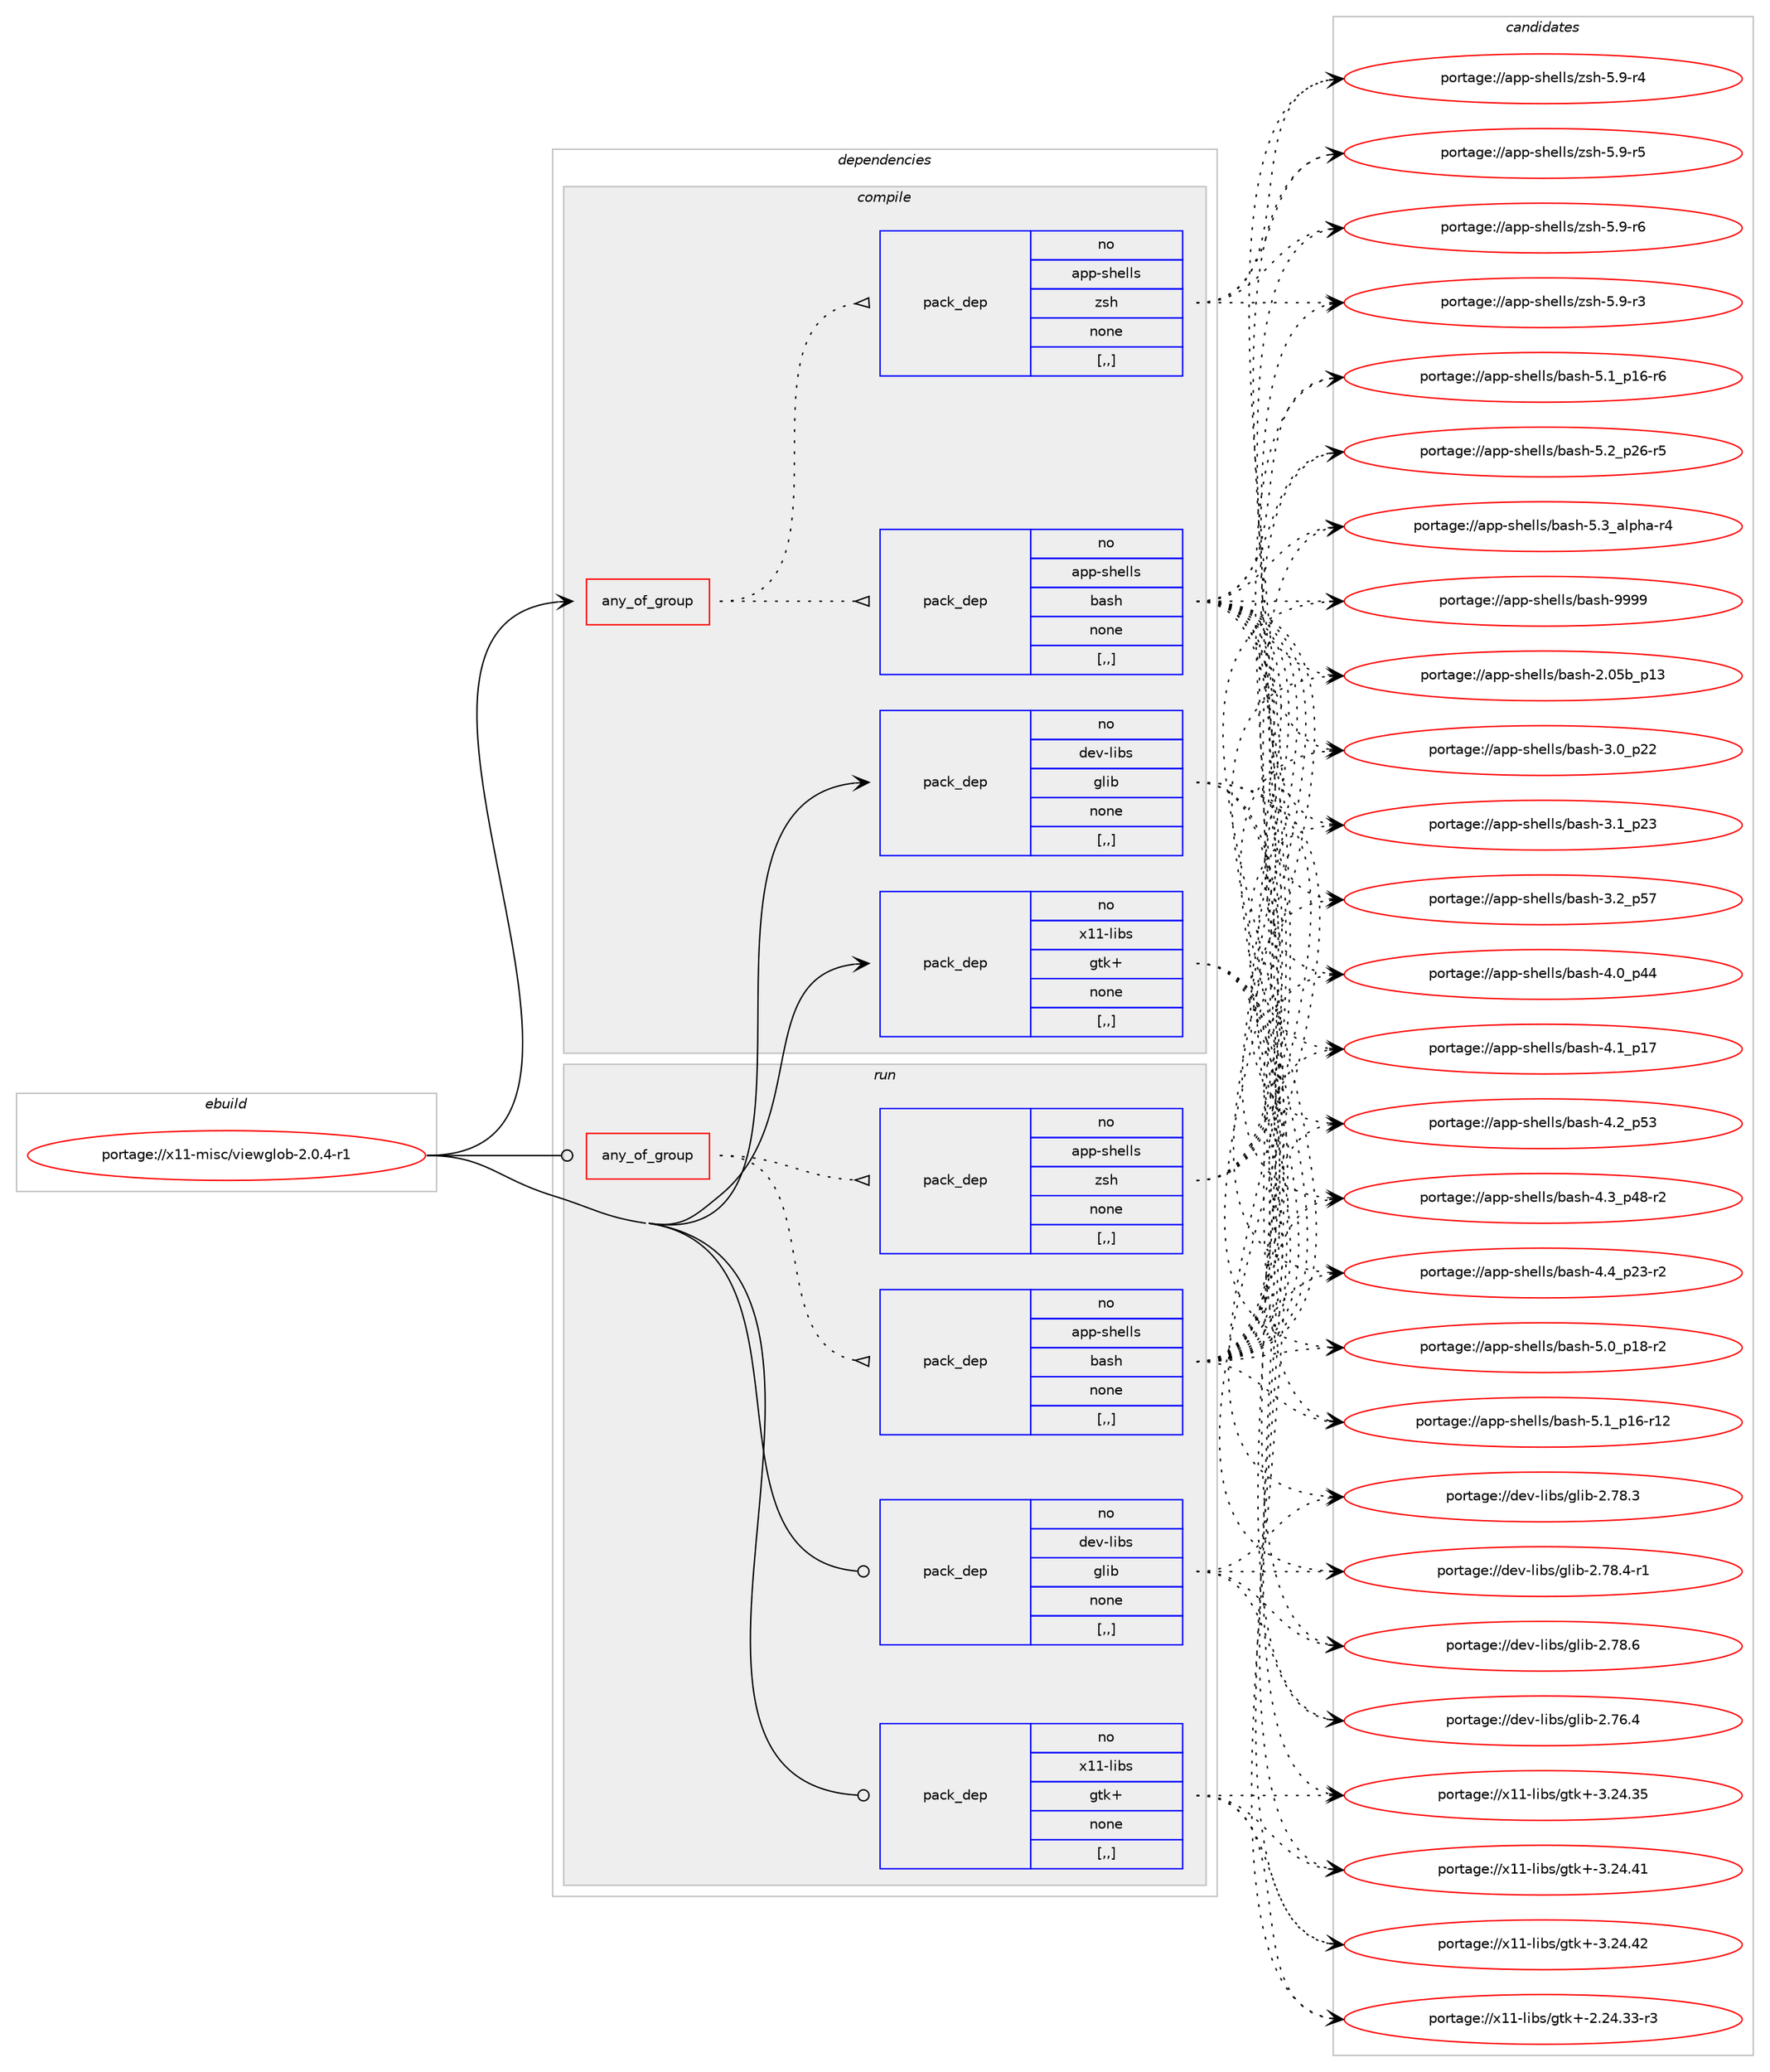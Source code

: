 digraph prolog {

# *************
# Graph options
# *************

newrank=true;
concentrate=true;
compound=true;
graph [rankdir=LR,fontname=Helvetica,fontsize=10,ranksep=1.5];#, ranksep=2.5, nodesep=0.2];
edge  [arrowhead=vee];
node  [fontname=Helvetica,fontsize=10];

# **********
# The ebuild
# **********

subgraph cluster_leftcol {
color=gray;
rank=same;
label=<<i>ebuild</i>>;
id [label="portage://x11-misc/viewglob-2.0.4-r1", color=red, width=4, href="../x11-misc/viewglob-2.0.4-r1.svg"];
}

# ****************
# The dependencies
# ****************

subgraph cluster_midcol {
color=gray;
label=<<i>dependencies</i>>;
subgraph cluster_compile {
fillcolor="#eeeeee";
style=filled;
label=<<i>compile</i>>;
subgraph any3098 {
dependency453179 [label=<<TABLE BORDER="0" CELLBORDER="1" CELLSPACING="0" CELLPADDING="4"><TR><TD CELLPADDING="10">any_of_group</TD></TR></TABLE>>, shape=none, color=red];subgraph pack330062 {
dependency453180 [label=<<TABLE BORDER="0" CELLBORDER="1" CELLSPACING="0" CELLPADDING="4" WIDTH="220"><TR><TD ROWSPAN="6" CELLPADDING="30">pack_dep</TD></TR><TR><TD WIDTH="110">no</TD></TR><TR><TD>app-shells</TD></TR><TR><TD>bash</TD></TR><TR><TD>none</TD></TR><TR><TD>[,,]</TD></TR></TABLE>>, shape=none, color=blue];
}
dependency453179:e -> dependency453180:w [weight=20,style="dotted",arrowhead="oinv"];
subgraph pack330063 {
dependency453181 [label=<<TABLE BORDER="0" CELLBORDER="1" CELLSPACING="0" CELLPADDING="4" WIDTH="220"><TR><TD ROWSPAN="6" CELLPADDING="30">pack_dep</TD></TR><TR><TD WIDTH="110">no</TD></TR><TR><TD>app-shells</TD></TR><TR><TD>zsh</TD></TR><TR><TD>none</TD></TR><TR><TD>[,,]</TD></TR></TABLE>>, shape=none, color=blue];
}
dependency453179:e -> dependency453181:w [weight=20,style="dotted",arrowhead="oinv"];
}
id:e -> dependency453179:w [weight=20,style="solid",arrowhead="vee"];
subgraph pack330064 {
dependency453182 [label=<<TABLE BORDER="0" CELLBORDER="1" CELLSPACING="0" CELLPADDING="4" WIDTH="220"><TR><TD ROWSPAN="6" CELLPADDING="30">pack_dep</TD></TR><TR><TD WIDTH="110">no</TD></TR><TR><TD>dev-libs</TD></TR><TR><TD>glib</TD></TR><TR><TD>none</TD></TR><TR><TD>[,,]</TD></TR></TABLE>>, shape=none, color=blue];
}
id:e -> dependency453182:w [weight=20,style="solid",arrowhead="vee"];
subgraph pack330065 {
dependency453183 [label=<<TABLE BORDER="0" CELLBORDER="1" CELLSPACING="0" CELLPADDING="4" WIDTH="220"><TR><TD ROWSPAN="6" CELLPADDING="30">pack_dep</TD></TR><TR><TD WIDTH="110">no</TD></TR><TR><TD>x11-libs</TD></TR><TR><TD>gtk+</TD></TR><TR><TD>none</TD></TR><TR><TD>[,,]</TD></TR></TABLE>>, shape=none, color=blue];
}
id:e -> dependency453183:w [weight=20,style="solid",arrowhead="vee"];
}
subgraph cluster_compileandrun {
fillcolor="#eeeeee";
style=filled;
label=<<i>compile and run</i>>;
}
subgraph cluster_run {
fillcolor="#eeeeee";
style=filled;
label=<<i>run</i>>;
subgraph any3099 {
dependency453184 [label=<<TABLE BORDER="0" CELLBORDER="1" CELLSPACING="0" CELLPADDING="4"><TR><TD CELLPADDING="10">any_of_group</TD></TR></TABLE>>, shape=none, color=red];subgraph pack330066 {
dependency453185 [label=<<TABLE BORDER="0" CELLBORDER="1" CELLSPACING="0" CELLPADDING="4" WIDTH="220"><TR><TD ROWSPAN="6" CELLPADDING="30">pack_dep</TD></TR><TR><TD WIDTH="110">no</TD></TR><TR><TD>app-shells</TD></TR><TR><TD>bash</TD></TR><TR><TD>none</TD></TR><TR><TD>[,,]</TD></TR></TABLE>>, shape=none, color=blue];
}
dependency453184:e -> dependency453185:w [weight=20,style="dotted",arrowhead="oinv"];
subgraph pack330067 {
dependency453186 [label=<<TABLE BORDER="0" CELLBORDER="1" CELLSPACING="0" CELLPADDING="4" WIDTH="220"><TR><TD ROWSPAN="6" CELLPADDING="30">pack_dep</TD></TR><TR><TD WIDTH="110">no</TD></TR><TR><TD>app-shells</TD></TR><TR><TD>zsh</TD></TR><TR><TD>none</TD></TR><TR><TD>[,,]</TD></TR></TABLE>>, shape=none, color=blue];
}
dependency453184:e -> dependency453186:w [weight=20,style="dotted",arrowhead="oinv"];
}
id:e -> dependency453184:w [weight=20,style="solid",arrowhead="odot"];
subgraph pack330068 {
dependency453187 [label=<<TABLE BORDER="0" CELLBORDER="1" CELLSPACING="0" CELLPADDING="4" WIDTH="220"><TR><TD ROWSPAN="6" CELLPADDING="30">pack_dep</TD></TR><TR><TD WIDTH="110">no</TD></TR><TR><TD>dev-libs</TD></TR><TR><TD>glib</TD></TR><TR><TD>none</TD></TR><TR><TD>[,,]</TD></TR></TABLE>>, shape=none, color=blue];
}
id:e -> dependency453187:w [weight=20,style="solid",arrowhead="odot"];
subgraph pack330069 {
dependency453188 [label=<<TABLE BORDER="0" CELLBORDER="1" CELLSPACING="0" CELLPADDING="4" WIDTH="220"><TR><TD ROWSPAN="6" CELLPADDING="30">pack_dep</TD></TR><TR><TD WIDTH="110">no</TD></TR><TR><TD>x11-libs</TD></TR><TR><TD>gtk+</TD></TR><TR><TD>none</TD></TR><TR><TD>[,,]</TD></TR></TABLE>>, shape=none, color=blue];
}
id:e -> dependency453188:w [weight=20,style="solid",arrowhead="odot"];
}
}

# **************
# The candidates
# **************

subgraph cluster_choices {
rank=same;
color=gray;
label=<<i>candidates</i>>;

subgraph choice330062 {
color=black;
nodesep=1;
choice9711211245115104101108108115479897115104455046485398951124951 [label="portage://app-shells/bash-2.05b_p13", color=red, width=4,href="../app-shells/bash-2.05b_p13.svg"];
choice971121124511510410110810811547989711510445514648951125050 [label="portage://app-shells/bash-3.0_p22", color=red, width=4,href="../app-shells/bash-3.0_p22.svg"];
choice971121124511510410110810811547989711510445514649951125051 [label="portage://app-shells/bash-3.1_p23", color=red, width=4,href="../app-shells/bash-3.1_p23.svg"];
choice971121124511510410110810811547989711510445514650951125355 [label="portage://app-shells/bash-3.2_p57", color=red, width=4,href="../app-shells/bash-3.2_p57.svg"];
choice971121124511510410110810811547989711510445524648951125252 [label="portage://app-shells/bash-4.0_p44", color=red, width=4,href="../app-shells/bash-4.0_p44.svg"];
choice971121124511510410110810811547989711510445524649951124955 [label="portage://app-shells/bash-4.1_p17", color=red, width=4,href="../app-shells/bash-4.1_p17.svg"];
choice971121124511510410110810811547989711510445524650951125351 [label="portage://app-shells/bash-4.2_p53", color=red, width=4,href="../app-shells/bash-4.2_p53.svg"];
choice9711211245115104101108108115479897115104455246519511252564511450 [label="portage://app-shells/bash-4.3_p48-r2", color=red, width=4,href="../app-shells/bash-4.3_p48-r2.svg"];
choice9711211245115104101108108115479897115104455246529511250514511450 [label="portage://app-shells/bash-4.4_p23-r2", color=red, width=4,href="../app-shells/bash-4.4_p23-r2.svg"];
choice9711211245115104101108108115479897115104455346489511249564511450 [label="portage://app-shells/bash-5.0_p18-r2", color=red, width=4,href="../app-shells/bash-5.0_p18-r2.svg"];
choice971121124511510410110810811547989711510445534649951124954451144950 [label="portage://app-shells/bash-5.1_p16-r12", color=red, width=4,href="../app-shells/bash-5.1_p16-r12.svg"];
choice9711211245115104101108108115479897115104455346499511249544511454 [label="portage://app-shells/bash-5.1_p16-r6", color=red, width=4,href="../app-shells/bash-5.1_p16-r6.svg"];
choice9711211245115104101108108115479897115104455346509511250544511453 [label="portage://app-shells/bash-5.2_p26-r5", color=red, width=4,href="../app-shells/bash-5.2_p26-r5.svg"];
choice9711211245115104101108108115479897115104455346519597108112104974511452 [label="portage://app-shells/bash-5.3_alpha-r4", color=red, width=4,href="../app-shells/bash-5.3_alpha-r4.svg"];
choice97112112451151041011081081154798971151044557575757 [label="portage://app-shells/bash-9999", color=red, width=4,href="../app-shells/bash-9999.svg"];
dependency453180:e -> choice9711211245115104101108108115479897115104455046485398951124951:w [style=dotted,weight="100"];
dependency453180:e -> choice971121124511510410110810811547989711510445514648951125050:w [style=dotted,weight="100"];
dependency453180:e -> choice971121124511510410110810811547989711510445514649951125051:w [style=dotted,weight="100"];
dependency453180:e -> choice971121124511510410110810811547989711510445514650951125355:w [style=dotted,weight="100"];
dependency453180:e -> choice971121124511510410110810811547989711510445524648951125252:w [style=dotted,weight="100"];
dependency453180:e -> choice971121124511510410110810811547989711510445524649951124955:w [style=dotted,weight="100"];
dependency453180:e -> choice971121124511510410110810811547989711510445524650951125351:w [style=dotted,weight="100"];
dependency453180:e -> choice9711211245115104101108108115479897115104455246519511252564511450:w [style=dotted,weight="100"];
dependency453180:e -> choice9711211245115104101108108115479897115104455246529511250514511450:w [style=dotted,weight="100"];
dependency453180:e -> choice9711211245115104101108108115479897115104455346489511249564511450:w [style=dotted,weight="100"];
dependency453180:e -> choice971121124511510410110810811547989711510445534649951124954451144950:w [style=dotted,weight="100"];
dependency453180:e -> choice9711211245115104101108108115479897115104455346499511249544511454:w [style=dotted,weight="100"];
dependency453180:e -> choice9711211245115104101108108115479897115104455346509511250544511453:w [style=dotted,weight="100"];
dependency453180:e -> choice9711211245115104101108108115479897115104455346519597108112104974511452:w [style=dotted,weight="100"];
dependency453180:e -> choice97112112451151041011081081154798971151044557575757:w [style=dotted,weight="100"];
}
subgraph choice330063 {
color=black;
nodesep=1;
choice971121124511510410110810811547122115104455346574511451 [label="portage://app-shells/zsh-5.9-r3", color=red, width=4,href="../app-shells/zsh-5.9-r3.svg"];
choice971121124511510410110810811547122115104455346574511452 [label="portage://app-shells/zsh-5.9-r4", color=red, width=4,href="../app-shells/zsh-5.9-r4.svg"];
choice971121124511510410110810811547122115104455346574511453 [label="portage://app-shells/zsh-5.9-r5", color=red, width=4,href="../app-shells/zsh-5.9-r5.svg"];
choice971121124511510410110810811547122115104455346574511454 [label="portage://app-shells/zsh-5.9-r6", color=red, width=4,href="../app-shells/zsh-5.9-r6.svg"];
dependency453181:e -> choice971121124511510410110810811547122115104455346574511451:w [style=dotted,weight="100"];
dependency453181:e -> choice971121124511510410110810811547122115104455346574511452:w [style=dotted,weight="100"];
dependency453181:e -> choice971121124511510410110810811547122115104455346574511453:w [style=dotted,weight="100"];
dependency453181:e -> choice971121124511510410110810811547122115104455346574511454:w [style=dotted,weight="100"];
}
subgraph choice330064 {
color=black;
nodesep=1;
choice1001011184510810598115471031081059845504655544652 [label="portage://dev-libs/glib-2.76.4", color=red, width=4,href="../dev-libs/glib-2.76.4.svg"];
choice1001011184510810598115471031081059845504655564651 [label="portage://dev-libs/glib-2.78.3", color=red, width=4,href="../dev-libs/glib-2.78.3.svg"];
choice10010111845108105981154710310810598455046555646524511449 [label="portage://dev-libs/glib-2.78.4-r1", color=red, width=4,href="../dev-libs/glib-2.78.4-r1.svg"];
choice1001011184510810598115471031081059845504655564654 [label="portage://dev-libs/glib-2.78.6", color=red, width=4,href="../dev-libs/glib-2.78.6.svg"];
dependency453182:e -> choice1001011184510810598115471031081059845504655544652:w [style=dotted,weight="100"];
dependency453182:e -> choice1001011184510810598115471031081059845504655564651:w [style=dotted,weight="100"];
dependency453182:e -> choice10010111845108105981154710310810598455046555646524511449:w [style=dotted,weight="100"];
dependency453182:e -> choice1001011184510810598115471031081059845504655564654:w [style=dotted,weight="100"];
}
subgraph choice330065 {
color=black;
nodesep=1;
choice12049494510810598115471031161074345504650524651514511451 [label="portage://x11-libs/gtk+-2.24.33-r3", color=red, width=4,href="../x11-libs/gtk+-2.24.33-r3.svg"];
choice1204949451081059811547103116107434551465052465153 [label="portage://x11-libs/gtk+-3.24.35", color=red, width=4,href="../x11-libs/gtk+-3.24.35.svg"];
choice1204949451081059811547103116107434551465052465249 [label="portage://x11-libs/gtk+-3.24.41", color=red, width=4,href="../x11-libs/gtk+-3.24.41.svg"];
choice1204949451081059811547103116107434551465052465250 [label="portage://x11-libs/gtk+-3.24.42", color=red, width=4,href="../x11-libs/gtk+-3.24.42.svg"];
dependency453183:e -> choice12049494510810598115471031161074345504650524651514511451:w [style=dotted,weight="100"];
dependency453183:e -> choice1204949451081059811547103116107434551465052465153:w [style=dotted,weight="100"];
dependency453183:e -> choice1204949451081059811547103116107434551465052465249:w [style=dotted,weight="100"];
dependency453183:e -> choice1204949451081059811547103116107434551465052465250:w [style=dotted,weight="100"];
}
subgraph choice330066 {
color=black;
nodesep=1;
choice9711211245115104101108108115479897115104455046485398951124951 [label="portage://app-shells/bash-2.05b_p13", color=red, width=4,href="../app-shells/bash-2.05b_p13.svg"];
choice971121124511510410110810811547989711510445514648951125050 [label="portage://app-shells/bash-3.0_p22", color=red, width=4,href="../app-shells/bash-3.0_p22.svg"];
choice971121124511510410110810811547989711510445514649951125051 [label="portage://app-shells/bash-3.1_p23", color=red, width=4,href="../app-shells/bash-3.1_p23.svg"];
choice971121124511510410110810811547989711510445514650951125355 [label="portage://app-shells/bash-3.2_p57", color=red, width=4,href="../app-shells/bash-3.2_p57.svg"];
choice971121124511510410110810811547989711510445524648951125252 [label="portage://app-shells/bash-4.0_p44", color=red, width=4,href="../app-shells/bash-4.0_p44.svg"];
choice971121124511510410110810811547989711510445524649951124955 [label="portage://app-shells/bash-4.1_p17", color=red, width=4,href="../app-shells/bash-4.1_p17.svg"];
choice971121124511510410110810811547989711510445524650951125351 [label="portage://app-shells/bash-4.2_p53", color=red, width=4,href="../app-shells/bash-4.2_p53.svg"];
choice9711211245115104101108108115479897115104455246519511252564511450 [label="portage://app-shells/bash-4.3_p48-r2", color=red, width=4,href="../app-shells/bash-4.3_p48-r2.svg"];
choice9711211245115104101108108115479897115104455246529511250514511450 [label="portage://app-shells/bash-4.4_p23-r2", color=red, width=4,href="../app-shells/bash-4.4_p23-r2.svg"];
choice9711211245115104101108108115479897115104455346489511249564511450 [label="portage://app-shells/bash-5.0_p18-r2", color=red, width=4,href="../app-shells/bash-5.0_p18-r2.svg"];
choice971121124511510410110810811547989711510445534649951124954451144950 [label="portage://app-shells/bash-5.1_p16-r12", color=red, width=4,href="../app-shells/bash-5.1_p16-r12.svg"];
choice9711211245115104101108108115479897115104455346499511249544511454 [label="portage://app-shells/bash-5.1_p16-r6", color=red, width=4,href="../app-shells/bash-5.1_p16-r6.svg"];
choice9711211245115104101108108115479897115104455346509511250544511453 [label="portage://app-shells/bash-5.2_p26-r5", color=red, width=4,href="../app-shells/bash-5.2_p26-r5.svg"];
choice9711211245115104101108108115479897115104455346519597108112104974511452 [label="portage://app-shells/bash-5.3_alpha-r4", color=red, width=4,href="../app-shells/bash-5.3_alpha-r4.svg"];
choice97112112451151041011081081154798971151044557575757 [label="portage://app-shells/bash-9999", color=red, width=4,href="../app-shells/bash-9999.svg"];
dependency453185:e -> choice9711211245115104101108108115479897115104455046485398951124951:w [style=dotted,weight="100"];
dependency453185:e -> choice971121124511510410110810811547989711510445514648951125050:w [style=dotted,weight="100"];
dependency453185:e -> choice971121124511510410110810811547989711510445514649951125051:w [style=dotted,weight="100"];
dependency453185:e -> choice971121124511510410110810811547989711510445514650951125355:w [style=dotted,weight="100"];
dependency453185:e -> choice971121124511510410110810811547989711510445524648951125252:w [style=dotted,weight="100"];
dependency453185:e -> choice971121124511510410110810811547989711510445524649951124955:w [style=dotted,weight="100"];
dependency453185:e -> choice971121124511510410110810811547989711510445524650951125351:w [style=dotted,weight="100"];
dependency453185:e -> choice9711211245115104101108108115479897115104455246519511252564511450:w [style=dotted,weight="100"];
dependency453185:e -> choice9711211245115104101108108115479897115104455246529511250514511450:w [style=dotted,weight="100"];
dependency453185:e -> choice9711211245115104101108108115479897115104455346489511249564511450:w [style=dotted,weight="100"];
dependency453185:e -> choice971121124511510410110810811547989711510445534649951124954451144950:w [style=dotted,weight="100"];
dependency453185:e -> choice9711211245115104101108108115479897115104455346499511249544511454:w [style=dotted,weight="100"];
dependency453185:e -> choice9711211245115104101108108115479897115104455346509511250544511453:w [style=dotted,weight="100"];
dependency453185:e -> choice9711211245115104101108108115479897115104455346519597108112104974511452:w [style=dotted,weight="100"];
dependency453185:e -> choice97112112451151041011081081154798971151044557575757:w [style=dotted,weight="100"];
}
subgraph choice330067 {
color=black;
nodesep=1;
choice971121124511510410110810811547122115104455346574511451 [label="portage://app-shells/zsh-5.9-r3", color=red, width=4,href="../app-shells/zsh-5.9-r3.svg"];
choice971121124511510410110810811547122115104455346574511452 [label="portage://app-shells/zsh-5.9-r4", color=red, width=4,href="../app-shells/zsh-5.9-r4.svg"];
choice971121124511510410110810811547122115104455346574511453 [label="portage://app-shells/zsh-5.9-r5", color=red, width=4,href="../app-shells/zsh-5.9-r5.svg"];
choice971121124511510410110810811547122115104455346574511454 [label="portage://app-shells/zsh-5.9-r6", color=red, width=4,href="../app-shells/zsh-5.9-r6.svg"];
dependency453186:e -> choice971121124511510410110810811547122115104455346574511451:w [style=dotted,weight="100"];
dependency453186:e -> choice971121124511510410110810811547122115104455346574511452:w [style=dotted,weight="100"];
dependency453186:e -> choice971121124511510410110810811547122115104455346574511453:w [style=dotted,weight="100"];
dependency453186:e -> choice971121124511510410110810811547122115104455346574511454:w [style=dotted,weight="100"];
}
subgraph choice330068 {
color=black;
nodesep=1;
choice1001011184510810598115471031081059845504655544652 [label="portage://dev-libs/glib-2.76.4", color=red, width=4,href="../dev-libs/glib-2.76.4.svg"];
choice1001011184510810598115471031081059845504655564651 [label="portage://dev-libs/glib-2.78.3", color=red, width=4,href="../dev-libs/glib-2.78.3.svg"];
choice10010111845108105981154710310810598455046555646524511449 [label="portage://dev-libs/glib-2.78.4-r1", color=red, width=4,href="../dev-libs/glib-2.78.4-r1.svg"];
choice1001011184510810598115471031081059845504655564654 [label="portage://dev-libs/glib-2.78.6", color=red, width=4,href="../dev-libs/glib-2.78.6.svg"];
dependency453187:e -> choice1001011184510810598115471031081059845504655544652:w [style=dotted,weight="100"];
dependency453187:e -> choice1001011184510810598115471031081059845504655564651:w [style=dotted,weight="100"];
dependency453187:e -> choice10010111845108105981154710310810598455046555646524511449:w [style=dotted,weight="100"];
dependency453187:e -> choice1001011184510810598115471031081059845504655564654:w [style=dotted,weight="100"];
}
subgraph choice330069 {
color=black;
nodesep=1;
choice12049494510810598115471031161074345504650524651514511451 [label="portage://x11-libs/gtk+-2.24.33-r3", color=red, width=4,href="../x11-libs/gtk+-2.24.33-r3.svg"];
choice1204949451081059811547103116107434551465052465153 [label="portage://x11-libs/gtk+-3.24.35", color=red, width=4,href="../x11-libs/gtk+-3.24.35.svg"];
choice1204949451081059811547103116107434551465052465249 [label="portage://x11-libs/gtk+-3.24.41", color=red, width=4,href="../x11-libs/gtk+-3.24.41.svg"];
choice1204949451081059811547103116107434551465052465250 [label="portage://x11-libs/gtk+-3.24.42", color=red, width=4,href="../x11-libs/gtk+-3.24.42.svg"];
dependency453188:e -> choice12049494510810598115471031161074345504650524651514511451:w [style=dotted,weight="100"];
dependency453188:e -> choice1204949451081059811547103116107434551465052465153:w [style=dotted,weight="100"];
dependency453188:e -> choice1204949451081059811547103116107434551465052465249:w [style=dotted,weight="100"];
dependency453188:e -> choice1204949451081059811547103116107434551465052465250:w [style=dotted,weight="100"];
}
}

}
